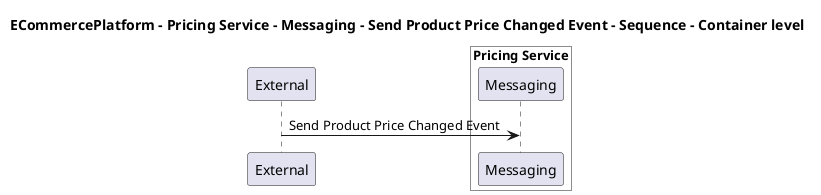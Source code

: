 @startuml

title ECommercePlatform - Pricing Service - Messaging - Send Product Price Changed Event - Sequence - Container level

participant "External" as C4InterFlow.SoftwareSystems.ExternalSystem

box "Pricing Service" #White
    participant "Messaging" as ECommercePlatform.SoftwareSystems.PricingService.Containers.Messaging
end box


C4InterFlow.SoftwareSystems.ExternalSystem -> ECommercePlatform.SoftwareSystems.PricingService.Containers.Messaging : Send Product Price Changed Event


@enduml
